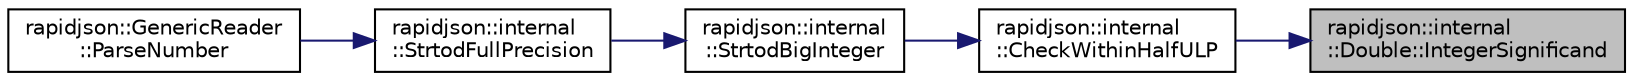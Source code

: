 digraph "rapidjson::internal::Double::IntegerSignificand"
{
 // INTERACTIVE_SVG=YES
 // LATEX_PDF_SIZE
  edge [fontname="Helvetica",fontsize="10",labelfontname="Helvetica",labelfontsize="10"];
  node [fontname="Helvetica",fontsize="10",shape=record];
  rankdir="RL";
  Node17 [label="rapidjson::internal\l::Double::IntegerSignificand",height=0.2,width=0.4,color="black", fillcolor="grey75", style="filled", fontcolor="black",tooltip=" "];
  Node17 -> Node18 [dir="back",color="midnightblue",fontsize="10",style="solid",fontname="Helvetica"];
  Node18 [label="rapidjson::internal\l::CheckWithinHalfULP",height=0.2,width=0.4,color="black", fillcolor="white", style="filled",URL="$namespacerapidjson_1_1internal.html#a1c9faaa8ff1461a84ee35c04c7b926c5",tooltip=" "];
  Node18 -> Node19 [dir="back",color="midnightblue",fontsize="10",style="solid",fontname="Helvetica"];
  Node19 [label="rapidjson::internal\l::StrtodBigInteger",height=0.2,width=0.4,color="black", fillcolor="white", style="filled",URL="$namespacerapidjson_1_1internal.html#aeb0c7910094111c91cd31339bf707950",tooltip=" "];
  Node19 -> Node20 [dir="back",color="midnightblue",fontsize="10",style="solid",fontname="Helvetica"];
  Node20 [label="rapidjson::internal\l::StrtodFullPrecision",height=0.2,width=0.4,color="black", fillcolor="white", style="filled",URL="$namespacerapidjson_1_1internal.html#afdec628bd595f8aca4ff74ec9e3c88f2",tooltip=" "];
  Node20 -> Node21 [dir="back",color="midnightblue",fontsize="10",style="solid",fontname="Helvetica"];
  Node21 [label="rapidjson::GenericReader\l::ParseNumber",height=0.2,width=0.4,color="black", fillcolor="white", style="filled",URL="$classrapidjson_1_1_generic_reader.html#a1f7c934e3dad52ecdbd451fb39bb2db6",tooltip=" "];
}
